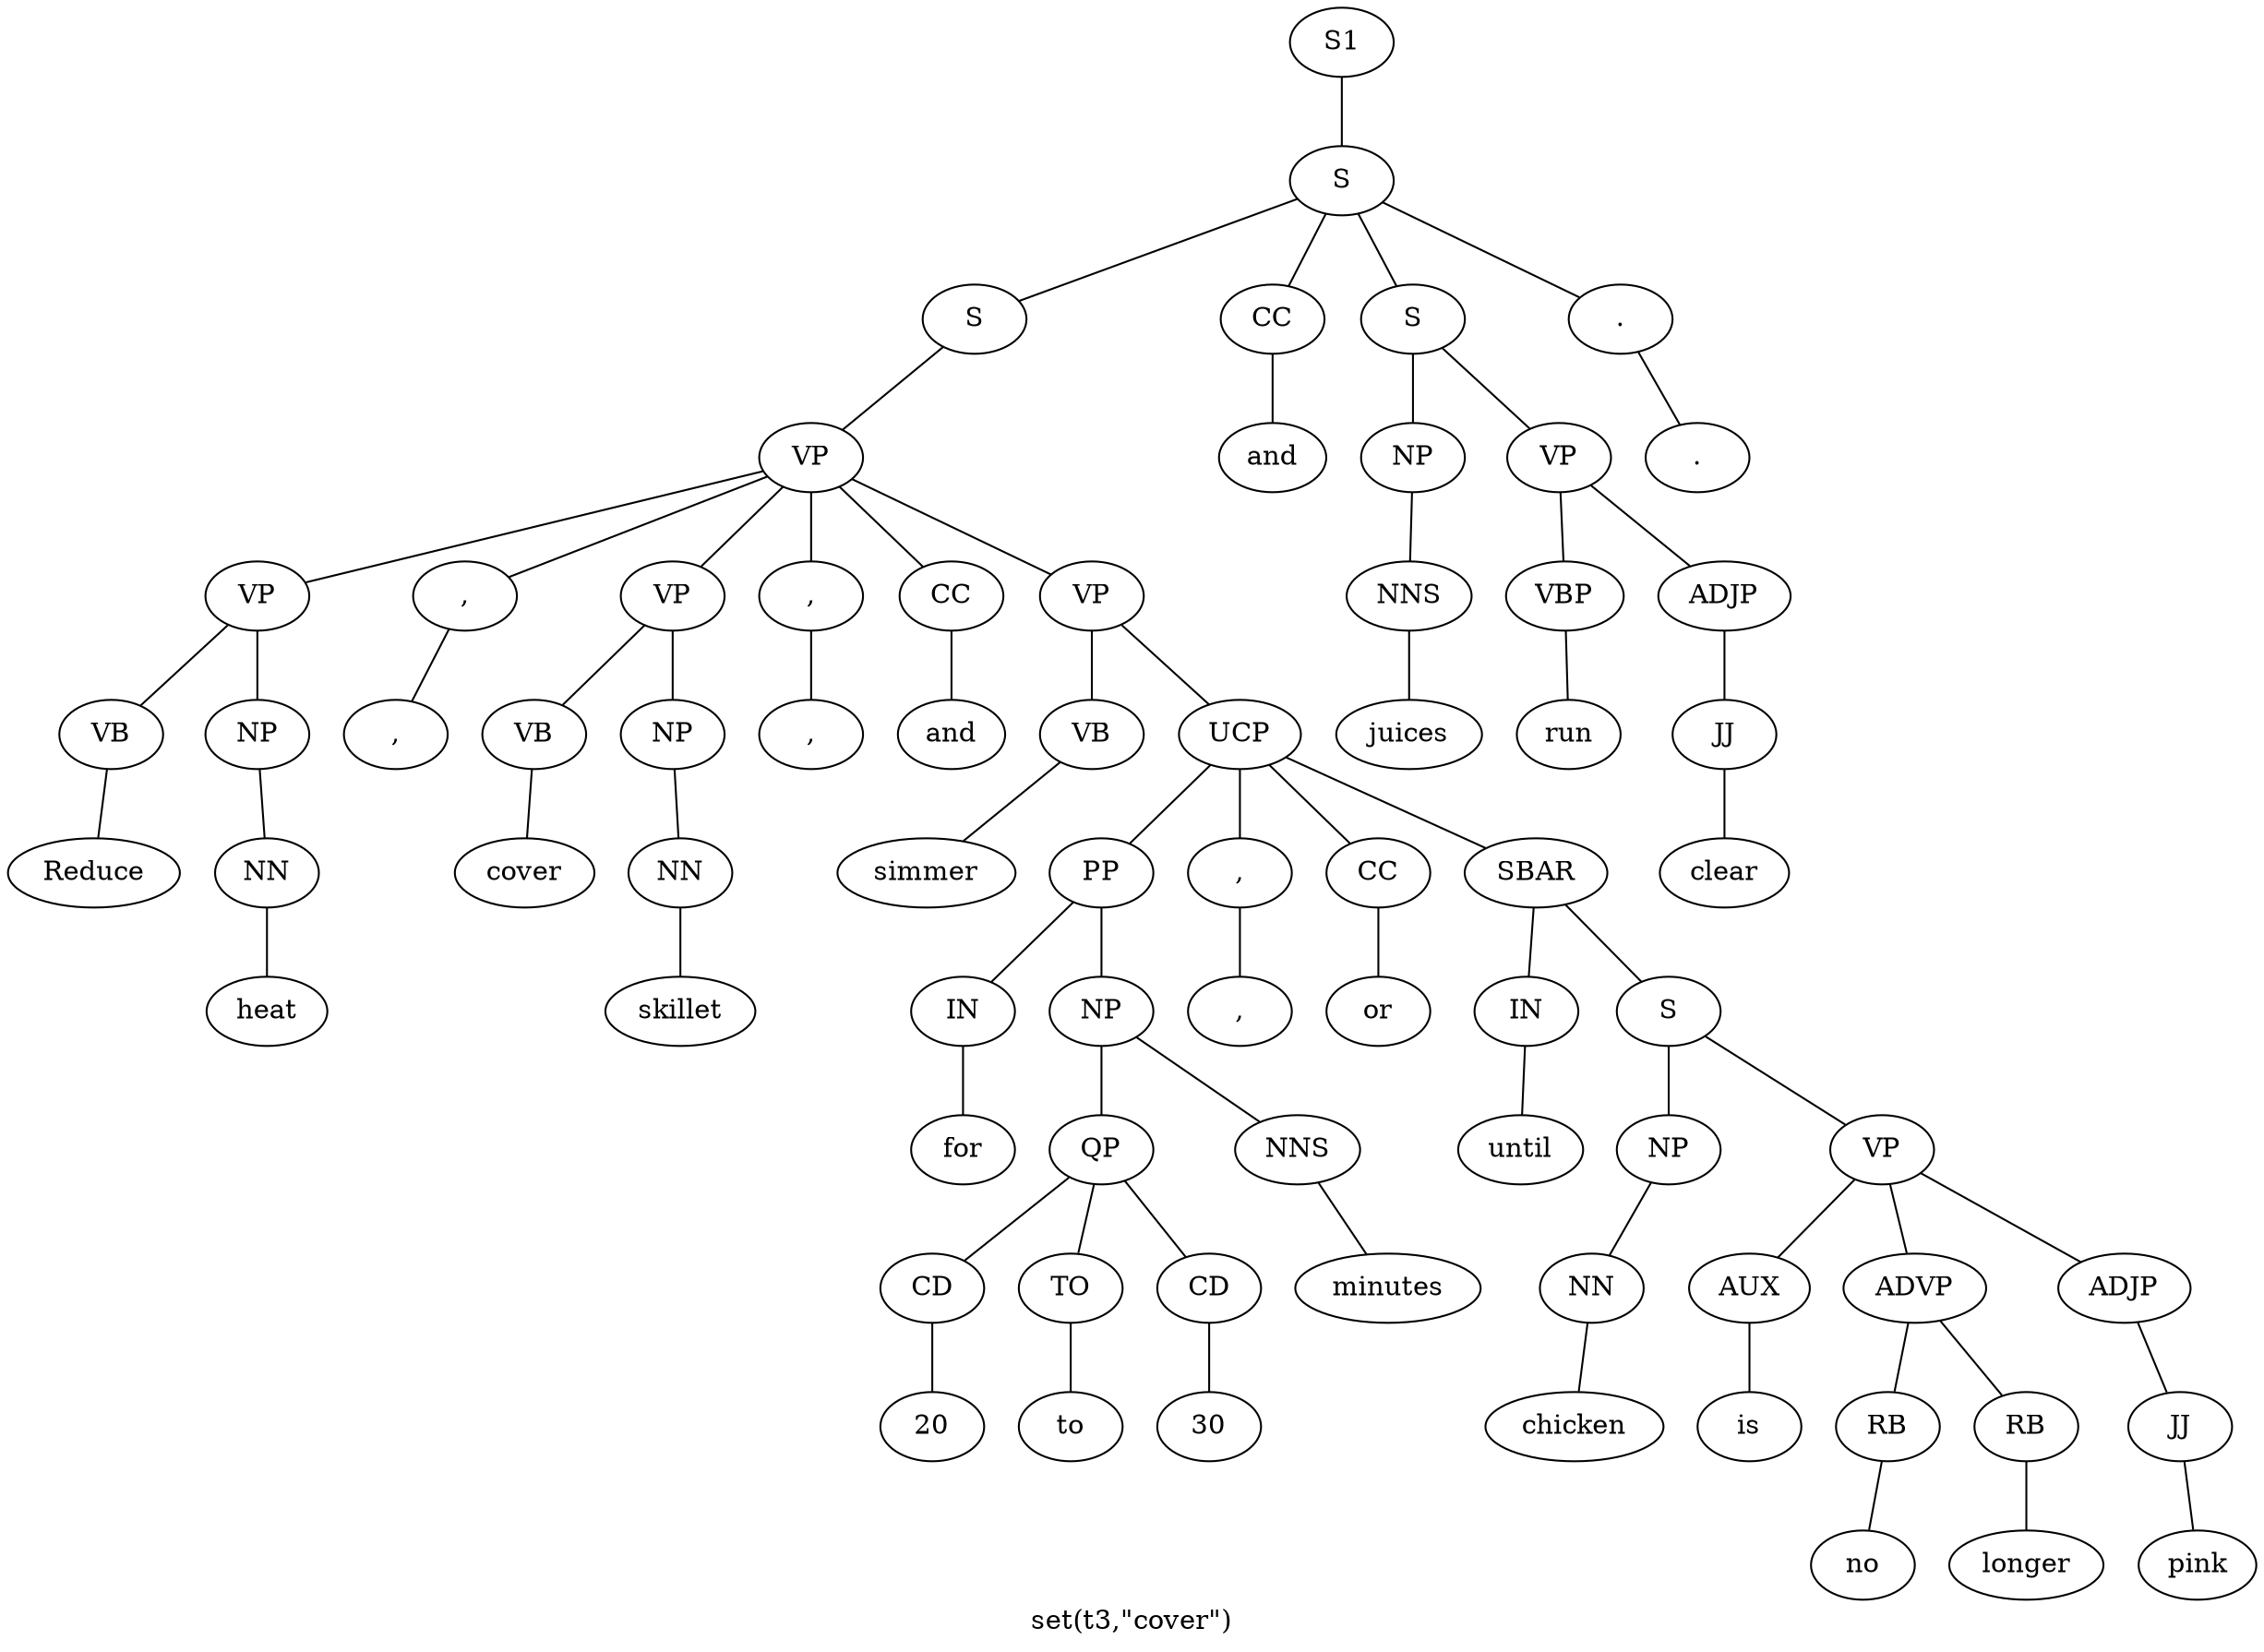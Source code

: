 graph SyntaxGraph {
	label = "set(t3,\"cover\")";
	Node0 [label="S1"];
	Node1 [label="S"];
	Node2 [label="S"];
	Node3 [label="VP"];
	Node4 [label="VP"];
	Node5 [label="VB"];
	Node6 [label="Reduce"];
	Node7 [label="NP"];
	Node8 [label="NN"];
	Node9 [label="heat"];
	Node10 [label=","];
	Node11 [label=","];
	Node12 [label="VP"];
	Node13 [label="VB"];
	Node14 [label="cover"];
	Node15 [label="NP"];
	Node16 [label="NN"];
	Node17 [label="skillet"];
	Node18 [label=","];
	Node19 [label=","];
	Node20 [label="CC"];
	Node21 [label="and"];
	Node22 [label="VP"];
	Node23 [label="VB"];
	Node24 [label="simmer"];
	Node25 [label="UCP"];
	Node26 [label="PP"];
	Node27 [label="IN"];
	Node28 [label="for"];
	Node29 [label="NP"];
	Node30 [label="QP"];
	Node31 [label="CD"];
	Node32 [label="20"];
	Node33 [label="TO"];
	Node34 [label="to"];
	Node35 [label="CD"];
	Node36 [label="30"];
	Node37 [label="NNS"];
	Node38 [label="minutes"];
	Node39 [label=","];
	Node40 [label=","];
	Node41 [label="CC"];
	Node42 [label="or"];
	Node43 [label="SBAR"];
	Node44 [label="IN"];
	Node45 [label="until"];
	Node46 [label="S"];
	Node47 [label="NP"];
	Node48 [label="NN"];
	Node49 [label="chicken"];
	Node50 [label="VP"];
	Node51 [label="AUX"];
	Node52 [label="is"];
	Node53 [label="ADVP"];
	Node54 [label="RB"];
	Node55 [label="no"];
	Node56 [label="RB"];
	Node57 [label="longer"];
	Node58 [label="ADJP"];
	Node59 [label="JJ"];
	Node60 [label="pink"];
	Node61 [label="CC"];
	Node62 [label="and"];
	Node63 [label="S"];
	Node64 [label="NP"];
	Node65 [label="NNS"];
	Node66 [label="juices"];
	Node67 [label="VP"];
	Node68 [label="VBP"];
	Node69 [label="run"];
	Node70 [label="ADJP"];
	Node71 [label="JJ"];
	Node72 [label="clear"];
	Node73 [label="."];
	Node74 [label="."];

	Node0 -- Node1;
	Node1 -- Node2;
	Node1 -- Node61;
	Node1 -- Node63;
	Node1 -- Node73;
	Node2 -- Node3;
	Node3 -- Node4;
	Node3 -- Node10;
	Node3 -- Node12;
	Node3 -- Node18;
	Node3 -- Node20;
	Node3 -- Node22;
	Node4 -- Node5;
	Node4 -- Node7;
	Node5 -- Node6;
	Node7 -- Node8;
	Node8 -- Node9;
	Node10 -- Node11;
	Node12 -- Node13;
	Node12 -- Node15;
	Node13 -- Node14;
	Node15 -- Node16;
	Node16 -- Node17;
	Node18 -- Node19;
	Node20 -- Node21;
	Node22 -- Node23;
	Node22 -- Node25;
	Node23 -- Node24;
	Node25 -- Node26;
	Node25 -- Node39;
	Node25 -- Node41;
	Node25 -- Node43;
	Node26 -- Node27;
	Node26 -- Node29;
	Node27 -- Node28;
	Node29 -- Node30;
	Node29 -- Node37;
	Node30 -- Node31;
	Node30 -- Node33;
	Node30 -- Node35;
	Node31 -- Node32;
	Node33 -- Node34;
	Node35 -- Node36;
	Node37 -- Node38;
	Node39 -- Node40;
	Node41 -- Node42;
	Node43 -- Node44;
	Node43 -- Node46;
	Node44 -- Node45;
	Node46 -- Node47;
	Node46 -- Node50;
	Node47 -- Node48;
	Node48 -- Node49;
	Node50 -- Node51;
	Node50 -- Node53;
	Node50 -- Node58;
	Node51 -- Node52;
	Node53 -- Node54;
	Node53 -- Node56;
	Node54 -- Node55;
	Node56 -- Node57;
	Node58 -- Node59;
	Node59 -- Node60;
	Node61 -- Node62;
	Node63 -- Node64;
	Node63 -- Node67;
	Node64 -- Node65;
	Node65 -- Node66;
	Node67 -- Node68;
	Node67 -- Node70;
	Node68 -- Node69;
	Node70 -- Node71;
	Node71 -- Node72;
	Node73 -- Node74;
}